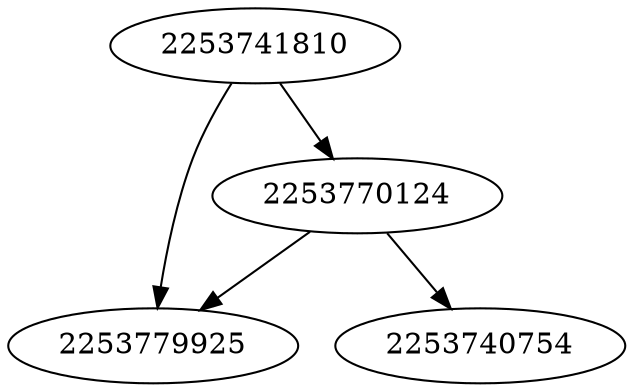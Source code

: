 strict digraph  {
2253779925;
2253740754;
2253770124;
2253741810;
2253770124 -> 2253779925;
2253770124 -> 2253740754;
2253741810 -> 2253779925;
2253741810 -> 2253770124;
}
